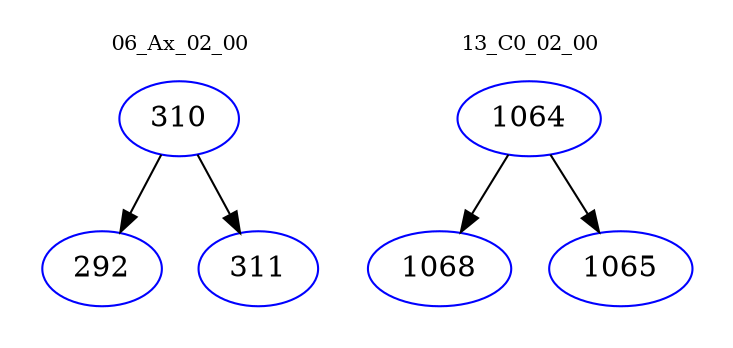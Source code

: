 digraph{
subgraph cluster_0 {
color = white
label = "06_Ax_02_00";
fontsize=10;
T0_310 [label="310", color="blue"]
T0_310 -> T0_292 [color="black"]
T0_292 [label="292", color="blue"]
T0_310 -> T0_311 [color="black"]
T0_311 [label="311", color="blue"]
}
subgraph cluster_1 {
color = white
label = "13_C0_02_00";
fontsize=10;
T1_1064 [label="1064", color="blue"]
T1_1064 -> T1_1068 [color="black"]
T1_1068 [label="1068", color="blue"]
T1_1064 -> T1_1065 [color="black"]
T1_1065 [label="1065", color="blue"]
}
}
